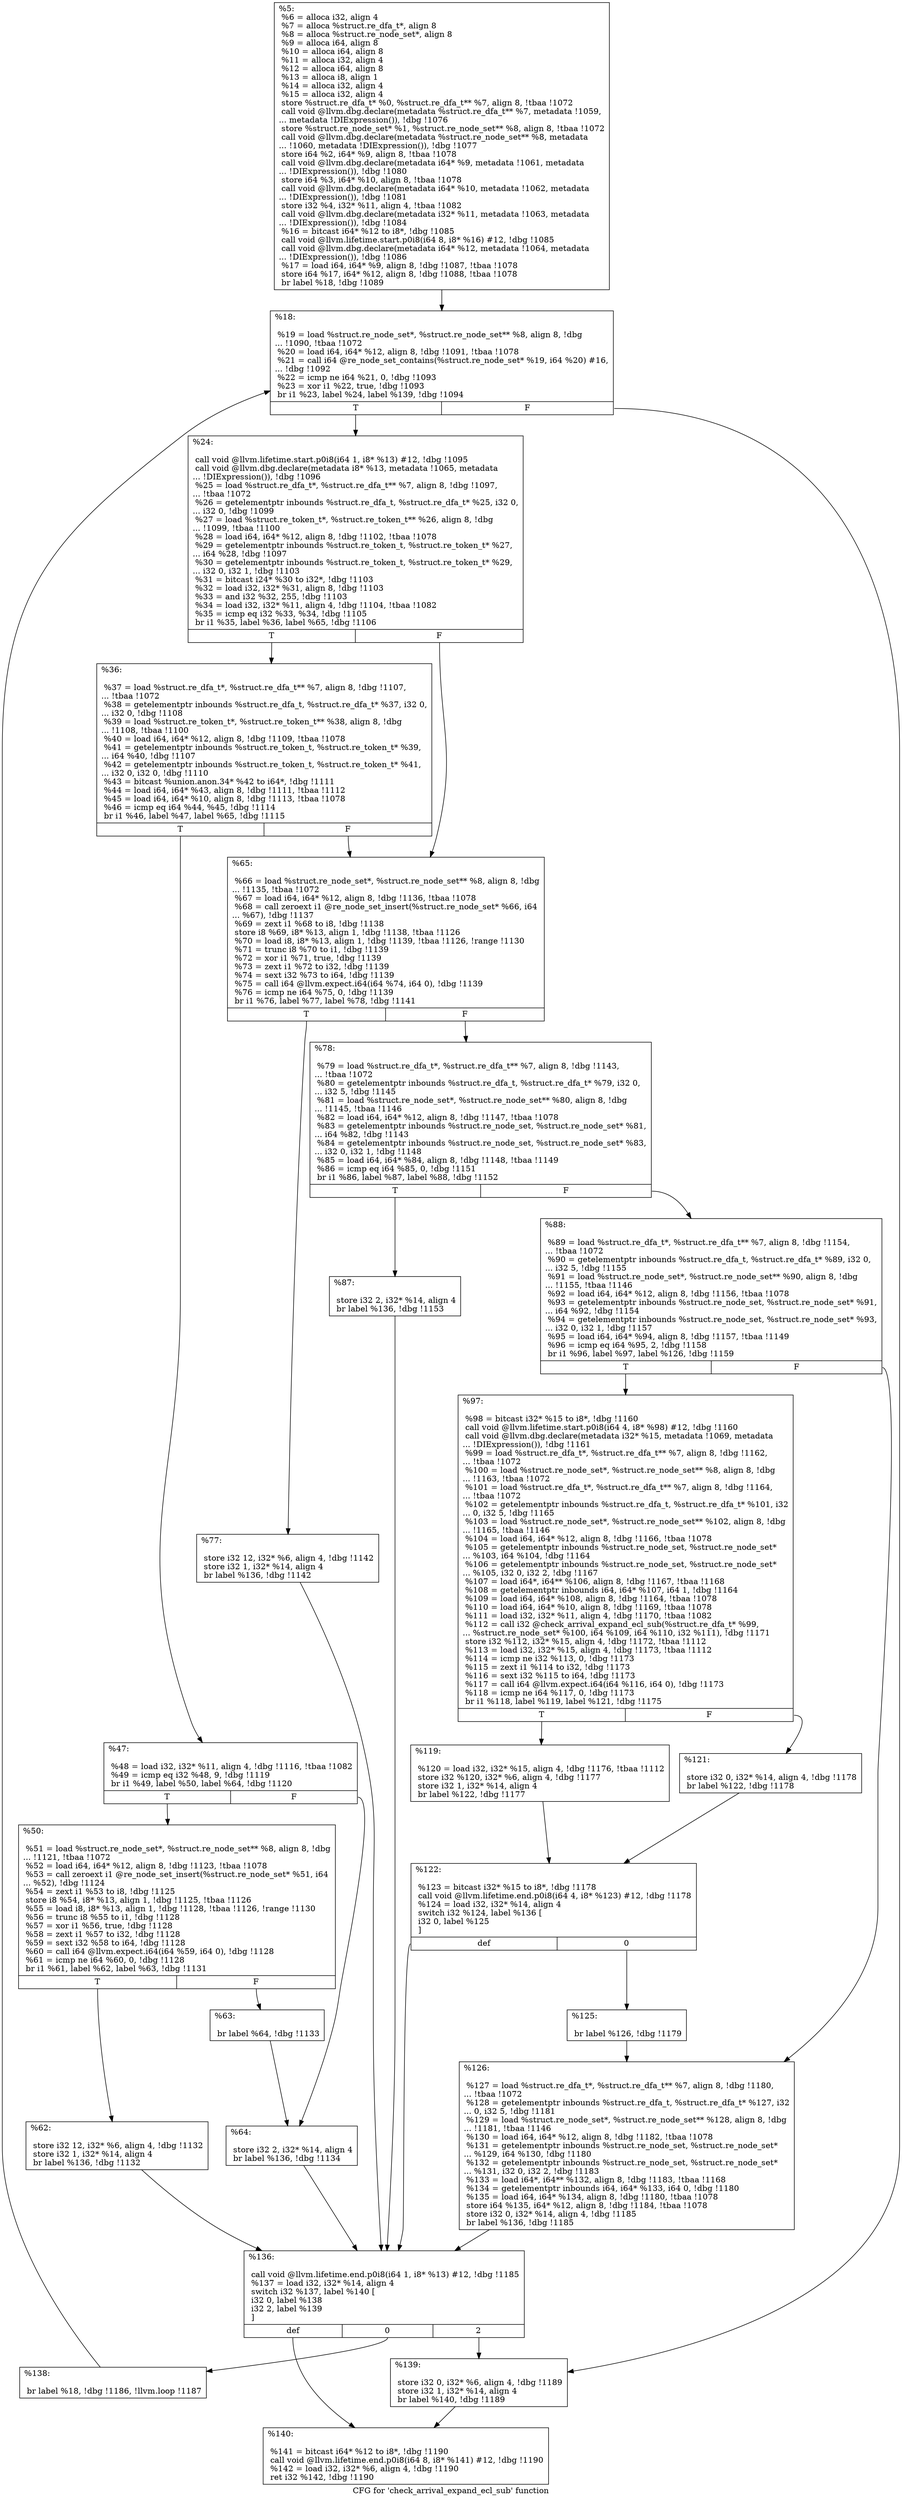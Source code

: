 digraph "CFG for 'check_arrival_expand_ecl_sub' function" {
	label="CFG for 'check_arrival_expand_ecl_sub' function";

	Node0xe88c70 [shape=record,label="{%5:\l  %6 = alloca i32, align 4\l  %7 = alloca %struct.re_dfa_t*, align 8\l  %8 = alloca %struct.re_node_set*, align 8\l  %9 = alloca i64, align 8\l  %10 = alloca i64, align 8\l  %11 = alloca i32, align 4\l  %12 = alloca i64, align 8\l  %13 = alloca i8, align 1\l  %14 = alloca i32, align 4\l  %15 = alloca i32, align 4\l  store %struct.re_dfa_t* %0, %struct.re_dfa_t** %7, align 8, !tbaa !1072\l  call void @llvm.dbg.declare(metadata %struct.re_dfa_t** %7, metadata !1059,\l... metadata !DIExpression()), !dbg !1076\l  store %struct.re_node_set* %1, %struct.re_node_set** %8, align 8, !tbaa !1072\l  call void @llvm.dbg.declare(metadata %struct.re_node_set** %8, metadata\l... !1060, metadata !DIExpression()), !dbg !1077\l  store i64 %2, i64* %9, align 8, !tbaa !1078\l  call void @llvm.dbg.declare(metadata i64* %9, metadata !1061, metadata\l... !DIExpression()), !dbg !1080\l  store i64 %3, i64* %10, align 8, !tbaa !1078\l  call void @llvm.dbg.declare(metadata i64* %10, metadata !1062, metadata\l... !DIExpression()), !dbg !1081\l  store i32 %4, i32* %11, align 4, !tbaa !1082\l  call void @llvm.dbg.declare(metadata i32* %11, metadata !1063, metadata\l... !DIExpression()), !dbg !1084\l  %16 = bitcast i64* %12 to i8*, !dbg !1085\l  call void @llvm.lifetime.start.p0i8(i64 8, i8* %16) #12, !dbg !1085\l  call void @llvm.dbg.declare(metadata i64* %12, metadata !1064, metadata\l... !DIExpression()), !dbg !1086\l  %17 = load i64, i64* %9, align 8, !dbg !1087, !tbaa !1078\l  store i64 %17, i64* %12, align 8, !dbg !1088, !tbaa !1078\l  br label %18, !dbg !1089\l}"];
	Node0xe88c70 -> Node0xe88e60;
	Node0xe88e60 [shape=record,label="{%18:\l\l  %19 = load %struct.re_node_set*, %struct.re_node_set** %8, align 8, !dbg\l... !1090, !tbaa !1072\l  %20 = load i64, i64* %12, align 8, !dbg !1091, !tbaa !1078\l  %21 = call i64 @re_node_set_contains(%struct.re_node_set* %19, i64 %20) #16,\l... !dbg !1092\l  %22 = icmp ne i64 %21, 0, !dbg !1093\l  %23 = xor i1 %22, true, !dbg !1093\l  br i1 %23, label %24, label %139, !dbg !1094\l|{<s0>T|<s1>F}}"];
	Node0xe88e60:s0 -> Node0xe88eb0;
	Node0xe88e60:s1 -> Node0xe894f0;
	Node0xe88eb0 [shape=record,label="{%24:\l\l  call void @llvm.lifetime.start.p0i8(i64 1, i8* %13) #12, !dbg !1095\l  call void @llvm.dbg.declare(metadata i8* %13, metadata !1065, metadata\l... !DIExpression()), !dbg !1096\l  %25 = load %struct.re_dfa_t*, %struct.re_dfa_t** %7, align 8, !dbg !1097,\l... !tbaa !1072\l  %26 = getelementptr inbounds %struct.re_dfa_t, %struct.re_dfa_t* %25, i32 0,\l... i32 0, !dbg !1099\l  %27 = load %struct.re_token_t*, %struct.re_token_t** %26, align 8, !dbg\l... !1099, !tbaa !1100\l  %28 = load i64, i64* %12, align 8, !dbg !1102, !tbaa !1078\l  %29 = getelementptr inbounds %struct.re_token_t, %struct.re_token_t* %27,\l... i64 %28, !dbg !1097\l  %30 = getelementptr inbounds %struct.re_token_t, %struct.re_token_t* %29,\l... i32 0, i32 1, !dbg !1103\l  %31 = bitcast i24* %30 to i32*, !dbg !1103\l  %32 = load i32, i32* %31, align 8, !dbg !1103\l  %33 = and i32 %32, 255, !dbg !1103\l  %34 = load i32, i32* %11, align 4, !dbg !1104, !tbaa !1082\l  %35 = icmp eq i32 %33, %34, !dbg !1105\l  br i1 %35, label %36, label %65, !dbg !1106\l|{<s0>T|<s1>F}}"];
	Node0xe88eb0:s0 -> Node0xe88f00;
	Node0xe88eb0:s1 -> Node0xe890e0;
	Node0xe88f00 [shape=record,label="{%36:\l\l  %37 = load %struct.re_dfa_t*, %struct.re_dfa_t** %7, align 8, !dbg !1107,\l... !tbaa !1072\l  %38 = getelementptr inbounds %struct.re_dfa_t, %struct.re_dfa_t* %37, i32 0,\l... i32 0, !dbg !1108\l  %39 = load %struct.re_token_t*, %struct.re_token_t** %38, align 8, !dbg\l... !1108, !tbaa !1100\l  %40 = load i64, i64* %12, align 8, !dbg !1109, !tbaa !1078\l  %41 = getelementptr inbounds %struct.re_token_t, %struct.re_token_t* %39,\l... i64 %40, !dbg !1107\l  %42 = getelementptr inbounds %struct.re_token_t, %struct.re_token_t* %41,\l... i32 0, i32 0, !dbg !1110\l  %43 = bitcast %union.anon.34* %42 to i64*, !dbg !1111\l  %44 = load i64, i64* %43, align 8, !dbg !1111, !tbaa !1112\l  %45 = load i64, i64* %10, align 8, !dbg !1113, !tbaa !1078\l  %46 = icmp eq i64 %44, %45, !dbg !1114\l  br i1 %46, label %47, label %65, !dbg !1115\l|{<s0>T|<s1>F}}"];
	Node0xe88f00:s0 -> Node0xe88f50;
	Node0xe88f00:s1 -> Node0xe890e0;
	Node0xe88f50 [shape=record,label="{%47:\l\l  %48 = load i32, i32* %11, align 4, !dbg !1116, !tbaa !1082\l  %49 = icmp eq i32 %48, 9, !dbg !1119\l  br i1 %49, label %50, label %64, !dbg !1120\l|{<s0>T|<s1>F}}"];
	Node0xe88f50:s0 -> Node0xe88fa0;
	Node0xe88f50:s1 -> Node0xe89090;
	Node0xe88fa0 [shape=record,label="{%50:\l\l  %51 = load %struct.re_node_set*, %struct.re_node_set** %8, align 8, !dbg\l... !1121, !tbaa !1072\l  %52 = load i64, i64* %12, align 8, !dbg !1123, !tbaa !1078\l  %53 = call zeroext i1 @re_node_set_insert(%struct.re_node_set* %51, i64\l... %52), !dbg !1124\l  %54 = zext i1 %53 to i8, !dbg !1125\l  store i8 %54, i8* %13, align 1, !dbg !1125, !tbaa !1126\l  %55 = load i8, i8* %13, align 1, !dbg !1128, !tbaa !1126, !range !1130\l  %56 = trunc i8 %55 to i1, !dbg !1128\l  %57 = xor i1 %56, true, !dbg !1128\l  %58 = zext i1 %57 to i32, !dbg !1128\l  %59 = sext i32 %58 to i64, !dbg !1128\l  %60 = call i64 @llvm.expect.i64(i64 %59, i64 0), !dbg !1128\l  %61 = icmp ne i64 %60, 0, !dbg !1128\l  br i1 %61, label %62, label %63, !dbg !1131\l|{<s0>T|<s1>F}}"];
	Node0xe88fa0:s0 -> Node0xe88ff0;
	Node0xe88fa0:s1 -> Node0xe89040;
	Node0xe88ff0 [shape=record,label="{%62:\l\l  store i32 12, i32* %6, align 4, !dbg !1132\l  store i32 1, i32* %14, align 4\l  br label %136, !dbg !1132\l}"];
	Node0xe88ff0 -> Node0xe89450;
	Node0xe89040 [shape=record,label="{%63:\l\l  br label %64, !dbg !1133\l}"];
	Node0xe89040 -> Node0xe89090;
	Node0xe89090 [shape=record,label="{%64:\l\l  store i32 2, i32* %14, align 4\l  br label %136, !dbg !1134\l}"];
	Node0xe89090 -> Node0xe89450;
	Node0xe890e0 [shape=record,label="{%65:\l\l  %66 = load %struct.re_node_set*, %struct.re_node_set** %8, align 8, !dbg\l... !1135, !tbaa !1072\l  %67 = load i64, i64* %12, align 8, !dbg !1136, !tbaa !1078\l  %68 = call zeroext i1 @re_node_set_insert(%struct.re_node_set* %66, i64\l... %67), !dbg !1137\l  %69 = zext i1 %68 to i8, !dbg !1138\l  store i8 %69, i8* %13, align 1, !dbg !1138, !tbaa !1126\l  %70 = load i8, i8* %13, align 1, !dbg !1139, !tbaa !1126, !range !1130\l  %71 = trunc i8 %70 to i1, !dbg !1139\l  %72 = xor i1 %71, true, !dbg !1139\l  %73 = zext i1 %72 to i32, !dbg !1139\l  %74 = sext i32 %73 to i64, !dbg !1139\l  %75 = call i64 @llvm.expect.i64(i64 %74, i64 0), !dbg !1139\l  %76 = icmp ne i64 %75, 0, !dbg !1139\l  br i1 %76, label %77, label %78, !dbg !1141\l|{<s0>T|<s1>F}}"];
	Node0xe890e0:s0 -> Node0xe89130;
	Node0xe890e0:s1 -> Node0xe89180;
	Node0xe89130 [shape=record,label="{%77:\l\l  store i32 12, i32* %6, align 4, !dbg !1142\l  store i32 1, i32* %14, align 4\l  br label %136, !dbg !1142\l}"];
	Node0xe89130 -> Node0xe89450;
	Node0xe89180 [shape=record,label="{%78:\l\l  %79 = load %struct.re_dfa_t*, %struct.re_dfa_t** %7, align 8, !dbg !1143,\l... !tbaa !1072\l  %80 = getelementptr inbounds %struct.re_dfa_t, %struct.re_dfa_t* %79, i32 0,\l... i32 5, !dbg !1145\l  %81 = load %struct.re_node_set*, %struct.re_node_set** %80, align 8, !dbg\l... !1145, !tbaa !1146\l  %82 = load i64, i64* %12, align 8, !dbg !1147, !tbaa !1078\l  %83 = getelementptr inbounds %struct.re_node_set, %struct.re_node_set* %81,\l... i64 %82, !dbg !1143\l  %84 = getelementptr inbounds %struct.re_node_set, %struct.re_node_set* %83,\l... i32 0, i32 1, !dbg !1148\l  %85 = load i64, i64* %84, align 8, !dbg !1148, !tbaa !1149\l  %86 = icmp eq i64 %85, 0, !dbg !1151\l  br i1 %86, label %87, label %88, !dbg !1152\l|{<s0>T|<s1>F}}"];
	Node0xe89180:s0 -> Node0xe891d0;
	Node0xe89180:s1 -> Node0xe89220;
	Node0xe891d0 [shape=record,label="{%87:\l\l  store i32 2, i32* %14, align 4\l  br label %136, !dbg !1153\l}"];
	Node0xe891d0 -> Node0xe89450;
	Node0xe89220 [shape=record,label="{%88:\l\l  %89 = load %struct.re_dfa_t*, %struct.re_dfa_t** %7, align 8, !dbg !1154,\l... !tbaa !1072\l  %90 = getelementptr inbounds %struct.re_dfa_t, %struct.re_dfa_t* %89, i32 0,\l... i32 5, !dbg !1155\l  %91 = load %struct.re_node_set*, %struct.re_node_set** %90, align 8, !dbg\l... !1155, !tbaa !1146\l  %92 = load i64, i64* %12, align 8, !dbg !1156, !tbaa !1078\l  %93 = getelementptr inbounds %struct.re_node_set, %struct.re_node_set* %91,\l... i64 %92, !dbg !1154\l  %94 = getelementptr inbounds %struct.re_node_set, %struct.re_node_set* %93,\l... i32 0, i32 1, !dbg !1157\l  %95 = load i64, i64* %94, align 8, !dbg !1157, !tbaa !1149\l  %96 = icmp eq i64 %95, 2, !dbg !1158\l  br i1 %96, label %97, label %126, !dbg !1159\l|{<s0>T|<s1>F}}"];
	Node0xe89220:s0 -> Node0xe89270;
	Node0xe89220:s1 -> Node0xe89400;
	Node0xe89270 [shape=record,label="{%97:\l\l  %98 = bitcast i32* %15 to i8*, !dbg !1160\l  call void @llvm.lifetime.start.p0i8(i64 4, i8* %98) #12, !dbg !1160\l  call void @llvm.dbg.declare(metadata i32* %15, metadata !1069, metadata\l... !DIExpression()), !dbg !1161\l  %99 = load %struct.re_dfa_t*, %struct.re_dfa_t** %7, align 8, !dbg !1162,\l... !tbaa !1072\l  %100 = load %struct.re_node_set*, %struct.re_node_set** %8, align 8, !dbg\l... !1163, !tbaa !1072\l  %101 = load %struct.re_dfa_t*, %struct.re_dfa_t** %7, align 8, !dbg !1164,\l... !tbaa !1072\l  %102 = getelementptr inbounds %struct.re_dfa_t, %struct.re_dfa_t* %101, i32\l... 0, i32 5, !dbg !1165\l  %103 = load %struct.re_node_set*, %struct.re_node_set** %102, align 8, !dbg\l... !1165, !tbaa !1146\l  %104 = load i64, i64* %12, align 8, !dbg !1166, !tbaa !1078\l  %105 = getelementptr inbounds %struct.re_node_set, %struct.re_node_set*\l... %103, i64 %104, !dbg !1164\l  %106 = getelementptr inbounds %struct.re_node_set, %struct.re_node_set*\l... %105, i32 0, i32 2, !dbg !1167\l  %107 = load i64*, i64** %106, align 8, !dbg !1167, !tbaa !1168\l  %108 = getelementptr inbounds i64, i64* %107, i64 1, !dbg !1164\l  %109 = load i64, i64* %108, align 8, !dbg !1164, !tbaa !1078\l  %110 = load i64, i64* %10, align 8, !dbg !1169, !tbaa !1078\l  %111 = load i32, i32* %11, align 4, !dbg !1170, !tbaa !1082\l  %112 = call i32 @check_arrival_expand_ecl_sub(%struct.re_dfa_t* %99,\l... %struct.re_node_set* %100, i64 %109, i64 %110, i32 %111), !dbg !1171\l  store i32 %112, i32* %15, align 4, !dbg !1172, !tbaa !1112\l  %113 = load i32, i32* %15, align 4, !dbg !1173, !tbaa !1112\l  %114 = icmp ne i32 %113, 0, !dbg !1173\l  %115 = zext i1 %114 to i32, !dbg !1173\l  %116 = sext i32 %115 to i64, !dbg !1173\l  %117 = call i64 @llvm.expect.i64(i64 %116, i64 0), !dbg !1173\l  %118 = icmp ne i64 %117, 0, !dbg !1173\l  br i1 %118, label %119, label %121, !dbg !1175\l|{<s0>T|<s1>F}}"];
	Node0xe89270:s0 -> Node0xe892c0;
	Node0xe89270:s1 -> Node0xe89310;
	Node0xe892c0 [shape=record,label="{%119:\l\l  %120 = load i32, i32* %15, align 4, !dbg !1176, !tbaa !1112\l  store i32 %120, i32* %6, align 4, !dbg !1177\l  store i32 1, i32* %14, align 4\l  br label %122, !dbg !1177\l}"];
	Node0xe892c0 -> Node0xe89360;
	Node0xe89310 [shape=record,label="{%121:\l\l  store i32 0, i32* %14, align 4, !dbg !1178\l  br label %122, !dbg !1178\l}"];
	Node0xe89310 -> Node0xe89360;
	Node0xe89360 [shape=record,label="{%122:\l\l  %123 = bitcast i32* %15 to i8*, !dbg !1178\l  call void @llvm.lifetime.end.p0i8(i64 4, i8* %123) #12, !dbg !1178\l  %124 = load i32, i32* %14, align 4\l  switch i32 %124, label %136 [\l    i32 0, label %125\l  ]\l|{<s0>def|<s1>0}}"];
	Node0xe89360:s0 -> Node0xe89450;
	Node0xe89360:s1 -> Node0xe893b0;
	Node0xe893b0 [shape=record,label="{%125:\l\l  br label %126, !dbg !1179\l}"];
	Node0xe893b0 -> Node0xe89400;
	Node0xe89400 [shape=record,label="{%126:\l\l  %127 = load %struct.re_dfa_t*, %struct.re_dfa_t** %7, align 8, !dbg !1180,\l... !tbaa !1072\l  %128 = getelementptr inbounds %struct.re_dfa_t, %struct.re_dfa_t* %127, i32\l... 0, i32 5, !dbg !1181\l  %129 = load %struct.re_node_set*, %struct.re_node_set** %128, align 8, !dbg\l... !1181, !tbaa !1146\l  %130 = load i64, i64* %12, align 8, !dbg !1182, !tbaa !1078\l  %131 = getelementptr inbounds %struct.re_node_set, %struct.re_node_set*\l... %129, i64 %130, !dbg !1180\l  %132 = getelementptr inbounds %struct.re_node_set, %struct.re_node_set*\l... %131, i32 0, i32 2, !dbg !1183\l  %133 = load i64*, i64** %132, align 8, !dbg !1183, !tbaa !1168\l  %134 = getelementptr inbounds i64, i64* %133, i64 0, !dbg !1180\l  %135 = load i64, i64* %134, align 8, !dbg !1180, !tbaa !1078\l  store i64 %135, i64* %12, align 8, !dbg !1184, !tbaa !1078\l  store i32 0, i32* %14, align 4, !dbg !1185\l  br label %136, !dbg !1185\l}"];
	Node0xe89400 -> Node0xe89450;
	Node0xe89450 [shape=record,label="{%136:\l\l  call void @llvm.lifetime.end.p0i8(i64 1, i8* %13) #12, !dbg !1185\l  %137 = load i32, i32* %14, align 4\l  switch i32 %137, label %140 [\l    i32 0, label %138\l    i32 2, label %139\l  ]\l|{<s0>def|<s1>0|<s2>2}}"];
	Node0xe89450:s0 -> Node0xe89540;
	Node0xe89450:s1 -> Node0xe894a0;
	Node0xe89450:s2 -> Node0xe894f0;
	Node0xe894a0 [shape=record,label="{%138:\l\l  br label %18, !dbg !1186, !llvm.loop !1187\l}"];
	Node0xe894a0 -> Node0xe88e60;
	Node0xe894f0 [shape=record,label="{%139:\l\l  store i32 0, i32* %6, align 4, !dbg !1189\l  store i32 1, i32* %14, align 4\l  br label %140, !dbg !1189\l}"];
	Node0xe894f0 -> Node0xe89540;
	Node0xe89540 [shape=record,label="{%140:\l\l  %141 = bitcast i64* %12 to i8*, !dbg !1190\l  call void @llvm.lifetime.end.p0i8(i64 8, i8* %141) #12, !dbg !1190\l  %142 = load i32, i32* %6, align 4, !dbg !1190\l  ret i32 %142, !dbg !1190\l}"];
}
